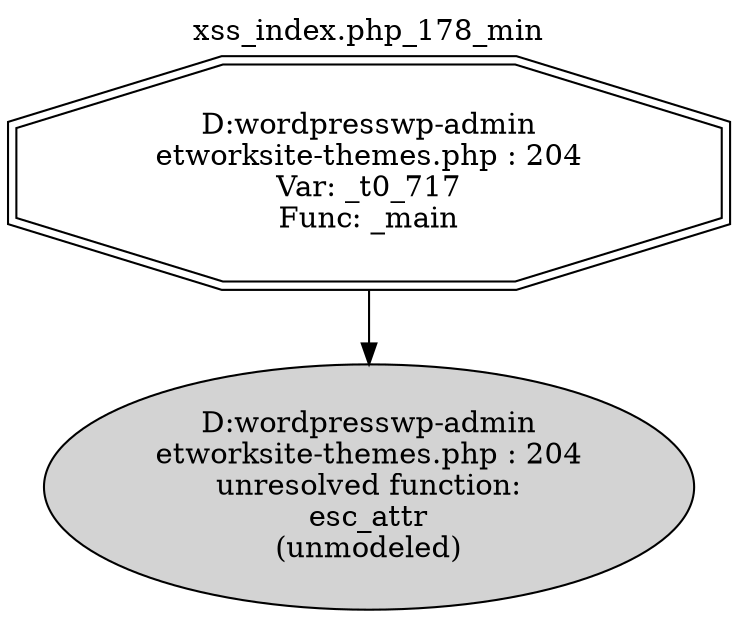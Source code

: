 digraph cfg {
  label="xss_index.php_178_min";
  labelloc=t;
  n1 [shape=doubleoctagon, label="D:\wordpress\wp-admin\network\site-themes.php : 204\nVar: _t0_717\nFunc: _main\n"];
  n2 [shape=ellipse, label="D:\wordpress\wp-admin\network\site-themes.php : 204\nunresolved function:\nesc_attr\n(unmodeled)\n",style=filled];
  n1 -> n2;
}
